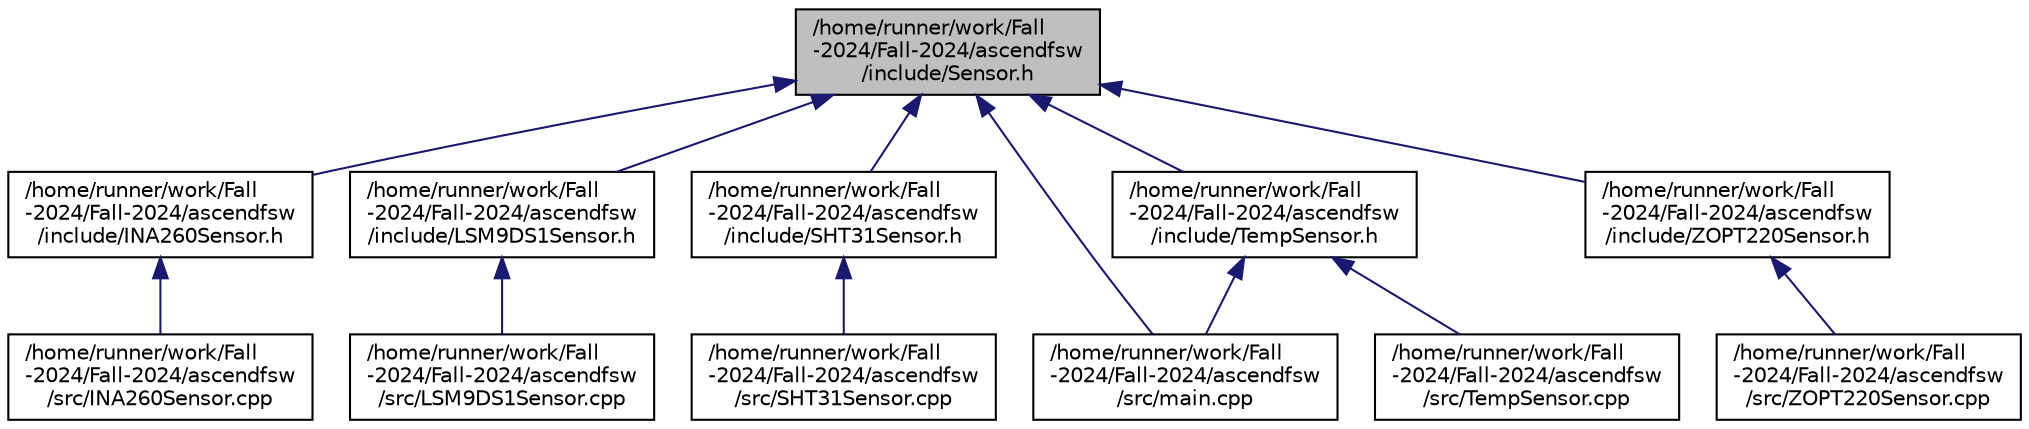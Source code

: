 digraph "/home/runner/work/Fall-2024/Fall-2024/ascendfsw/include/Sensor.h"
{
 // INTERACTIVE_SVG=YES
 // LATEX_PDF_SIZE
  bgcolor="transparent";
  edge [fontname="Helvetica",fontsize="10",labelfontname="Helvetica",labelfontsize="10"];
  node [fontname="Helvetica",fontsize="10",shape=record];
  Node1 [label="/home/runner/work/Fall\l-2024/Fall-2024/ascendfsw\l/include/Sensor.h",height=0.2,width=0.4,color="black", fillcolor="grey75", style="filled", fontcolor="black",tooltip=" "];
  Node1 -> Node2 [dir="back",color="midnightblue",fontsize="10",style="solid",fontname="Helvetica"];
  Node2 [label="/home/runner/work/Fall\l-2024/Fall-2024/ascendfsw\l/include/INA260Sensor.h",height=0.2,width=0.4,color="black",URL="$INA260Sensor_8h.html",tooltip=" "];
  Node2 -> Node3 [dir="back",color="midnightblue",fontsize="10",style="solid",fontname="Helvetica"];
  Node3 [label="/home/runner/work/Fall\l-2024/Fall-2024/ascendfsw\l/src/INA260Sensor.cpp",height=0.2,width=0.4,color="black",URL="$INA260Sensor_8cpp.html",tooltip=" "];
  Node1 -> Node4 [dir="back",color="midnightblue",fontsize="10",style="solid",fontname="Helvetica"];
  Node4 [label="/home/runner/work/Fall\l-2024/Fall-2024/ascendfsw\l/include/LSM9DS1Sensor.h",height=0.2,width=0.4,color="black",URL="$LSM9DS1Sensor_8h.html",tooltip=" "];
  Node4 -> Node5 [dir="back",color="midnightblue",fontsize="10",style="solid",fontname="Helvetica"];
  Node5 [label="/home/runner/work/Fall\l-2024/Fall-2024/ascendfsw\l/src/LSM9DS1Sensor.cpp",height=0.2,width=0.4,color="black",URL="$LSM9DS1Sensor_8cpp.html",tooltip=" "];
  Node1 -> Node6 [dir="back",color="midnightblue",fontsize="10",style="solid",fontname="Helvetica"];
  Node6 [label="/home/runner/work/Fall\l-2024/Fall-2024/ascendfsw\l/include/SHT31Sensor.h",height=0.2,width=0.4,color="black",URL="$SHT31Sensor_8h.html",tooltip=" "];
  Node6 -> Node7 [dir="back",color="midnightblue",fontsize="10",style="solid",fontname="Helvetica"];
  Node7 [label="/home/runner/work/Fall\l-2024/Fall-2024/ascendfsw\l/src/SHT31Sensor.cpp",height=0.2,width=0.4,color="black",URL="$SHT31Sensor_8cpp.html",tooltip=" "];
  Node1 -> Node8 [dir="back",color="midnightblue",fontsize="10",style="solid",fontname="Helvetica"];
  Node8 [label="/home/runner/work/Fall\l-2024/Fall-2024/ascendfsw\l/include/TempSensor.h",height=0.2,width=0.4,color="black",URL="$TempSensor_8h.html",tooltip=" "];
  Node8 -> Node9 [dir="back",color="midnightblue",fontsize="10",style="solid",fontname="Helvetica"];
  Node9 [label="/home/runner/work/Fall\l-2024/Fall-2024/ascendfsw\l/src/main.cpp",height=0.2,width=0.4,color="black",URL="$main_8cpp.html",tooltip=" "];
  Node8 -> Node10 [dir="back",color="midnightblue",fontsize="10",style="solid",fontname="Helvetica"];
  Node10 [label="/home/runner/work/Fall\l-2024/Fall-2024/ascendfsw\l/src/TempSensor.cpp",height=0.2,width=0.4,color="black",URL="$TempSensor_8cpp.html",tooltip=" "];
  Node1 -> Node11 [dir="back",color="midnightblue",fontsize="10",style="solid",fontname="Helvetica"];
  Node11 [label="/home/runner/work/Fall\l-2024/Fall-2024/ascendfsw\l/include/ZOPT220Sensor.h",height=0.2,width=0.4,color="black",URL="$ZOPT220Sensor_8h.html",tooltip=" "];
  Node11 -> Node12 [dir="back",color="midnightblue",fontsize="10",style="solid",fontname="Helvetica"];
  Node12 [label="/home/runner/work/Fall\l-2024/Fall-2024/ascendfsw\l/src/ZOPT220Sensor.cpp",height=0.2,width=0.4,color="black",URL="$ZOPT220Sensor_8cpp.html",tooltip=" "];
  Node1 -> Node9 [dir="back",color="midnightblue",fontsize="10",style="solid",fontname="Helvetica"];
}
